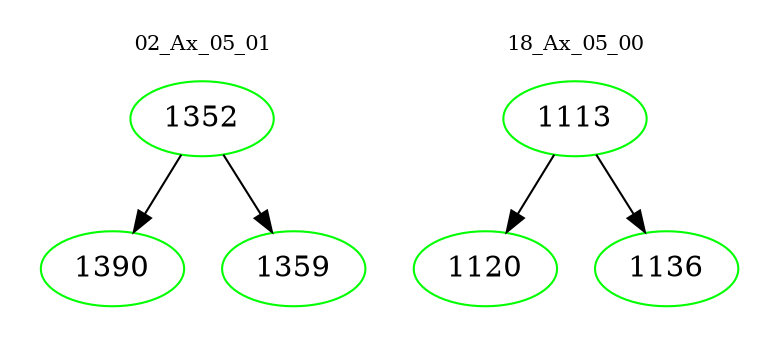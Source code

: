 digraph{
subgraph cluster_0 {
color = white
label = "02_Ax_05_01";
fontsize=10;
T0_1352 [label="1352", color="green"]
T0_1352 -> T0_1390 [color="black"]
T0_1390 [label="1390", color="green"]
T0_1352 -> T0_1359 [color="black"]
T0_1359 [label="1359", color="green"]
}
subgraph cluster_1 {
color = white
label = "18_Ax_05_00";
fontsize=10;
T1_1113 [label="1113", color="green"]
T1_1113 -> T1_1120 [color="black"]
T1_1120 [label="1120", color="green"]
T1_1113 -> T1_1136 [color="black"]
T1_1136 [label="1136", color="green"]
}
}

